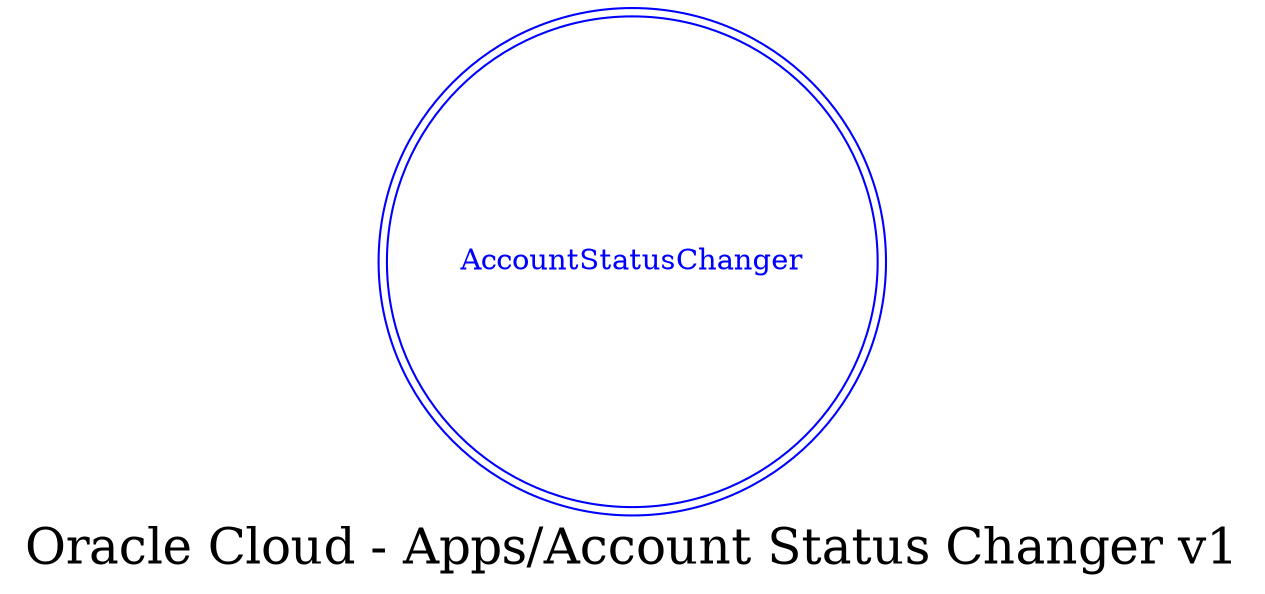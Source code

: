 digraph LexiconGraph {
graph[label="Oracle Cloud - Apps/Account Status Changer v1", fontsize=24]
splines=true
"AccountStatusChanger" [color=blue, fontcolor=blue, shape=doublecircle]
}
